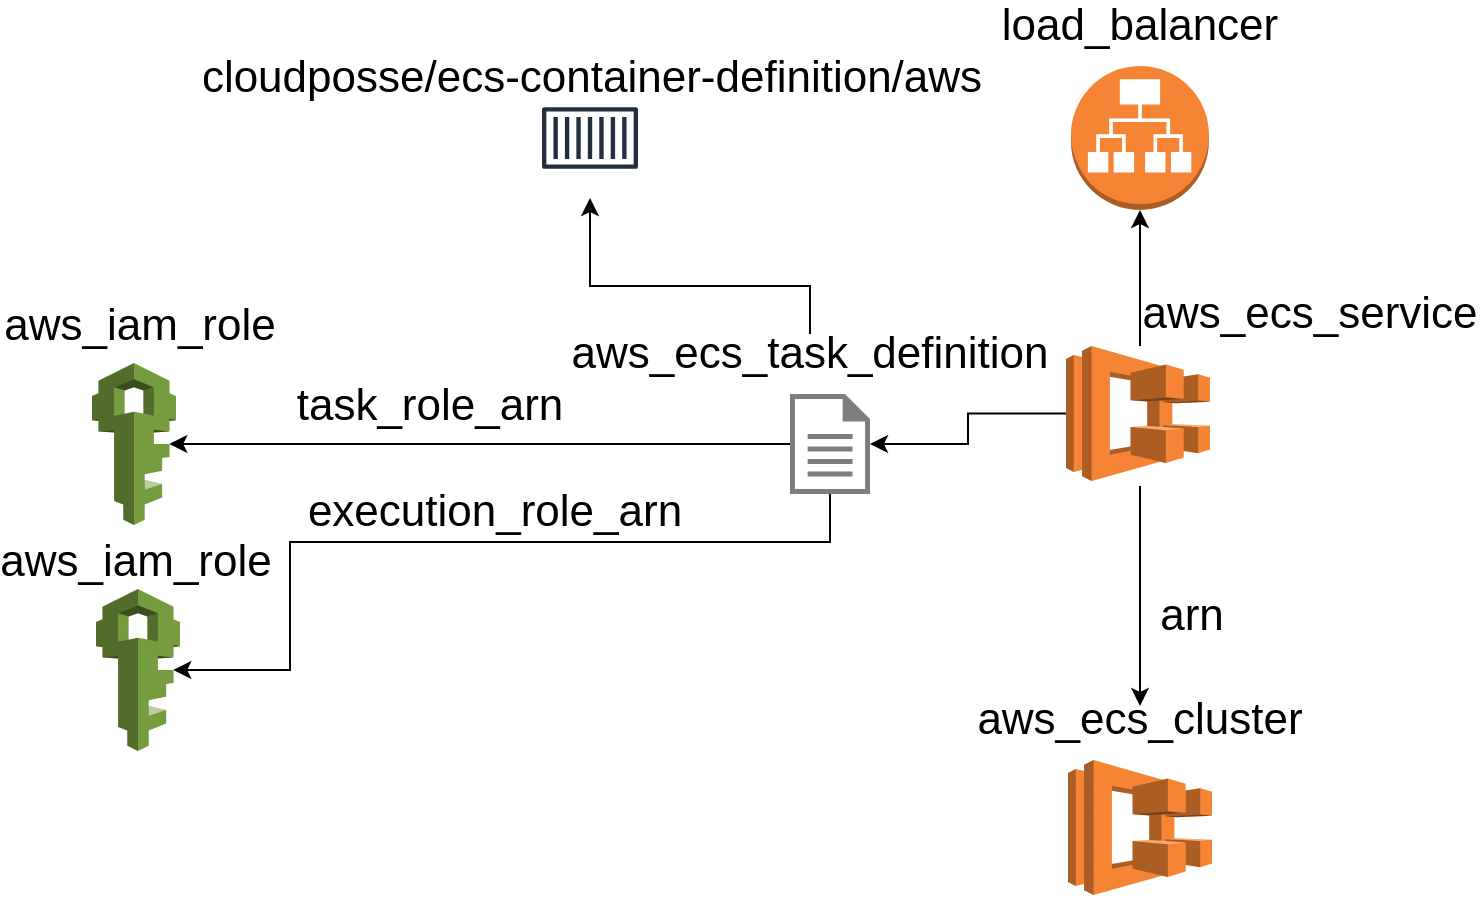 <mxfile version="10.6.7" type="device"><diagram name="Page-1" id="75ae5057-2f1f-a65a-41a6-c58fb5237df7"><mxGraphModel dx="1392" dy="802" grid="1" gridSize="10" guides="1" tooltips="1" connect="1" arrows="1" fold="1" page="1" pageScale="1" pageWidth="1100" pageHeight="850" background="#ffffff" math="0" shadow="0"><root><mxCell id="0"/><mxCell id="1" parent="0"/><mxCell id="EC9a0k96DrlyUpa69FXZ-1" value="" style="outlineConnect=0;dashed=0;verticalLabelPosition=bottom;verticalAlign=top;align=center;html=1;shape=mxgraph.aws3.ecs;fillColor=#F58534;gradientColor=none;" parent="1" vertex="1"><mxGeometry x="809" y="487" width="72" height="67.5" as="geometry"/></mxCell><mxCell id="EC9a0k96DrlyUpa69FXZ-2" value="&lt;font style=&quot;font-size: 22px;&quot;&gt;aws_ecs_cluster&lt;/font&gt;" style="text;html=1;strokeColor=none;fillColor=none;align=center;verticalAlign=middle;whiteSpace=wrap;rounded=0;fontSize=22;" parent="1" vertex="1"><mxGeometry x="825" y="457" width="40" height="20" as="geometry"/></mxCell><mxCell id="pWKZ-fY31KzDDjhrZRnA-11" style="edgeStyle=orthogonalEdgeStyle;rounded=0;orthogonalLoop=1;jettySize=auto;html=1;entryX=0.92;entryY=0.5;entryDx=0;entryDy=0;entryPerimeter=0;fontSize=22;" parent="1" source="EC9a0k96DrlyUpa69FXZ-3" target="EC9a0k96DrlyUpa69FXZ-10" edge="1"><mxGeometry relative="1" as="geometry"/></mxCell><mxCell id="pWKZ-fY31KzDDjhrZRnA-15" style="edgeStyle=orthogonalEdgeStyle;rounded=0;orthogonalLoop=1;jettySize=auto;html=1;exitX=0.5;exitY=1;exitDx=0;exitDy=0;exitPerimeter=0;entryX=0.92;entryY=0.5;entryDx=0;entryDy=0;entryPerimeter=0;fontSize=22;" parent="1" source="EC9a0k96DrlyUpa69FXZ-3" target="EC9a0k96DrlyUpa69FXZ-5" edge="1"><mxGeometry relative="1" as="geometry"><Array as="points"><mxPoint x="690" y="378"/><mxPoint x="420" y="378"/><mxPoint x="420" y="442"/></Array></mxGeometry></mxCell><mxCell id="EC9a0k96DrlyUpa69FXZ-3" value="" style="shadow=0;dashed=0;html=1;strokeColor=none;labelPosition=center;verticalLabelPosition=bottom;verticalAlign=top;align=center;shape=mxgraph.mscae.enterprise.document;fillColor=#7D7D7D;fontSize=22;" parent="1" vertex="1"><mxGeometry x="670" y="304" width="40" height="50" as="geometry"/></mxCell><mxCell id="pWKZ-fY31KzDDjhrZRnA-24" style="edgeStyle=orthogonalEdgeStyle;rounded=0;orthogonalLoop=1;jettySize=auto;html=1;fontSize=22;" parent="1" source="EC9a0k96DrlyUpa69FXZ-4" target="pWKZ-fY31KzDDjhrZRnA-23" edge="1"><mxGeometry relative="1" as="geometry"><Array as="points"><mxPoint x="680" y="250"/><mxPoint x="570" y="250"/></Array></mxGeometry></mxCell><mxCell id="EC9a0k96DrlyUpa69FXZ-4" value="aws_ecs_task_definition" style="text;html=1;strokeColor=none;fillColor=none;align=center;verticalAlign=middle;whiteSpace=wrap;rounded=0;fontSize=22;" parent="1" vertex="1"><mxGeometry x="660" y="274" width="40" height="20" as="geometry"/></mxCell><mxCell id="EC9a0k96DrlyUpa69FXZ-5" value="" style="outlineConnect=0;dashed=0;verticalLabelPosition=bottom;verticalAlign=top;align=center;html=1;shape=mxgraph.aws3.iam;fillColor=#759C3E;gradientColor=none;fontSize=22;" parent="1" vertex="1"><mxGeometry x="323" y="401.5" width="42" height="81" as="geometry"/></mxCell><mxCell id="EC9a0k96DrlyUpa69FXZ-6" value="aws_iam_role" style="text;html=1;strokeColor=none;fillColor=none;align=center;verticalAlign=middle;whiteSpace=wrap;rounded=0;fontSize=22;" parent="1" vertex="1"><mxGeometry x="323" y="378" width="40" height="20" as="geometry"/></mxCell><mxCell id="EC9a0k96DrlyUpa69FXZ-9" value="execution_role_arn" style="text;html=1;resizable=0;autosize=1;align=center;verticalAlign=middle;points=[];fillColor=none;strokeColor=none;rounded=0;fontSize=22;" parent="1" vertex="1"><mxGeometry x="417" y="348" width="210" height="30" as="geometry"/></mxCell><mxCell id="EC9a0k96DrlyUpa69FXZ-10" value="" style="outlineConnect=0;dashed=0;verticalLabelPosition=bottom;verticalAlign=top;align=center;html=1;shape=mxgraph.aws3.iam;fillColor=#759C3E;gradientColor=none;fontSize=22;" parent="1" vertex="1"><mxGeometry x="321" y="288.5" width="42" height="81" as="geometry"/></mxCell><mxCell id="EC9a0k96DrlyUpa69FXZ-13" value="aws_iam_role" style="text;html=1;strokeColor=none;fillColor=none;align=center;verticalAlign=middle;whiteSpace=wrap;rounded=0;fontSize=22;" parent="1" vertex="1"><mxGeometry x="325" y="260" width="40" height="20" as="geometry"/></mxCell><mxCell id="EC9a0k96DrlyUpa69FXZ-15" value="task_role_arn" style="text;html=1;strokeColor=none;fillColor=none;align=center;verticalAlign=middle;whiteSpace=wrap;rounded=0;fontSize=22;" parent="1" vertex="1"><mxGeometry x="470" y="299.5" width="40" height="20" as="geometry"/></mxCell><mxCell id="EC9a0k96DrlyUpa69FXZ-36" style="edgeStyle=orthogonalEdgeStyle;rounded=0;orthogonalLoop=1;jettySize=auto;html=1;fontSize=22;" parent="1" edge="1"><mxGeometry relative="1" as="geometry"><Array as="points"><mxPoint x="845" y="350"/></Array><mxPoint x="845" y="350" as="sourcePoint"/><mxPoint x="845" y="460" as="targetPoint"/></mxGeometry></mxCell><mxCell id="EC9a0k96DrlyUpa69FXZ-30" value="arn" style="text;html=1;strokeColor=none;fillColor=none;align=center;verticalAlign=middle;whiteSpace=wrap;rounded=0;fontSize=22;" parent="1" vertex="1"><mxGeometry x="851" y="405" width="40" height="20" as="geometry"/></mxCell><mxCell id="pWKZ-fY31KzDDjhrZRnA-4" style="edgeStyle=orthogonalEdgeStyle;rounded=0;orthogonalLoop=1;jettySize=auto;html=1;entryX=0.5;entryY=1;entryDx=0;entryDy=0;entryPerimeter=0;fontSize=22;" parent="1" source="pWKZ-fY31KzDDjhrZRnA-1" target="pWKZ-fY31KzDDjhrZRnA-3" edge="1"><mxGeometry relative="1" as="geometry"><Array as="points"><mxPoint x="845" y="230"/><mxPoint x="845" y="230"/></Array></mxGeometry></mxCell><mxCell id="pWKZ-fY31KzDDjhrZRnA-16" style="edgeStyle=orthogonalEdgeStyle;rounded=0;orthogonalLoop=1;jettySize=auto;html=1;entryX=1;entryY=0.5;entryDx=0;entryDy=0;entryPerimeter=0;fontSize=22;" parent="1" source="pWKZ-fY31KzDDjhrZRnA-1" target="EC9a0k96DrlyUpa69FXZ-3" edge="1"><mxGeometry relative="1" as="geometry"/></mxCell><mxCell id="pWKZ-fY31KzDDjhrZRnA-1" value="" style="outlineConnect=0;dashed=0;verticalLabelPosition=bottom;verticalAlign=top;align=center;html=1;shape=mxgraph.aws3.ecs;fillColor=#F58534;gradientColor=none;" parent="1" vertex="1"><mxGeometry x="808" y="280" width="72" height="67.5" as="geometry"/></mxCell><mxCell id="pWKZ-fY31KzDDjhrZRnA-2" value="aws_ecs_service" style="text;html=1;strokeColor=none;fillColor=none;align=center;verticalAlign=middle;whiteSpace=wrap;rounded=0;fontSize=22;" parent="1" vertex="1"><mxGeometry x="910" y="254" width="40" height="20" as="geometry"/></mxCell><mxCell id="pWKZ-fY31KzDDjhrZRnA-3" value="" style="outlineConnect=0;dashed=0;verticalLabelPosition=bottom;verticalAlign=top;align=center;html=1;shape=mxgraph.aws3.application_load_balancer;fillColor=#F58534;gradientColor=none;fontSize=22;" parent="1" vertex="1"><mxGeometry x="810.5" y="140" width="69" height="72" as="geometry"/></mxCell><mxCell id="pWKZ-fY31KzDDjhrZRnA-5" value="load_balancer" style="text;html=1;strokeColor=none;fillColor=none;align=center;verticalAlign=middle;whiteSpace=wrap;rounded=0;fontSize=22;" parent="1" vertex="1"><mxGeometry x="825" y="110" width="40" height="20" as="geometry"/></mxCell><mxCell id="pWKZ-fY31KzDDjhrZRnA-23" value="" style="outlineConnect=0;fontColor=#232F3E;gradientColor=none;strokeColor=#232F3E;fillColor=#ffffff;dashed=0;verticalLabelPosition=bottom;verticalAlign=top;align=center;html=1;fontSize=12;fontStyle=0;aspect=fixed;shape=mxgraph.aws4.resourceIcon;resIcon=mxgraph.aws4.container_1;" parent="1" vertex="1"><mxGeometry x="540" y="146" width="60" height="60" as="geometry"/></mxCell><mxCell id="pWKZ-fY31KzDDjhrZRnA-25" value="cloudposse/ecs-container-definition/aws" style="text;html=1;strokeColor=none;fillColor=none;align=center;verticalAlign=middle;whiteSpace=wrap;rounded=0;fontSize=22;" parent="1" vertex="1"><mxGeometry x="365" y="136" width="412" height="20" as="geometry"/></mxCell></root></mxGraphModel></diagram></mxfile>